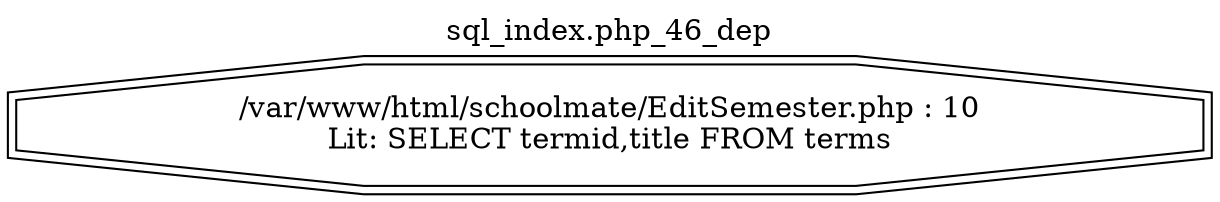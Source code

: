 digraph cfg {
  label="sql_index.php_46_dep";
  labelloc=t;
  n1 [shape=doubleoctagon, label="/var/www/html/schoolmate/EditSemester.php : 10\nLit: SELECT termid,title FROM terms\n"];
}
